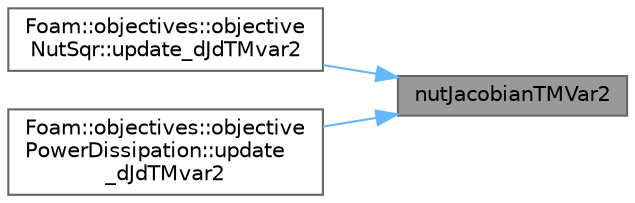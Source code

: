 digraph "nutJacobianTMVar2"
{
 // LATEX_PDF_SIZE
  bgcolor="transparent";
  edge [fontname=Helvetica,fontsize=10,labelfontname=Helvetica,labelfontsize=10];
  node [fontname=Helvetica,fontsize=10,shape=box,height=0.2,width=0.4];
  rankdir="RL";
  Node1 [id="Node000001",label="nutJacobianTMVar2",height=0.2,width=0.4,color="gray40", fillcolor="grey60", style="filled", fontcolor="black",tooltip=" "];
  Node1 -> Node2 [id="edge1_Node000001_Node000002",dir="back",color="steelblue1",style="solid",tooltip=" "];
  Node2 [id="Node000002",label="Foam::objectives::objective\lNutSqr::update_dJdTMvar2",height=0.2,width=0.4,color="grey40", fillcolor="white", style="filled",URL="$classFoam_1_1objectives_1_1objectiveNutSqr.html#a509d182bfc7245146c07a003c7ae8c8b",tooltip=" "];
  Node1 -> Node3 [id="edge2_Node000001_Node000003",dir="back",color="steelblue1",style="solid",tooltip=" "];
  Node3 [id="Node000003",label="Foam::objectives::objective\lPowerDissipation::update\l_dJdTMvar2",height=0.2,width=0.4,color="grey40", fillcolor="white", style="filled",URL="$classFoam_1_1objectives_1_1objectivePowerDissipation.html#a509d182bfc7245146c07a003c7ae8c8b",tooltip=" "];
}
